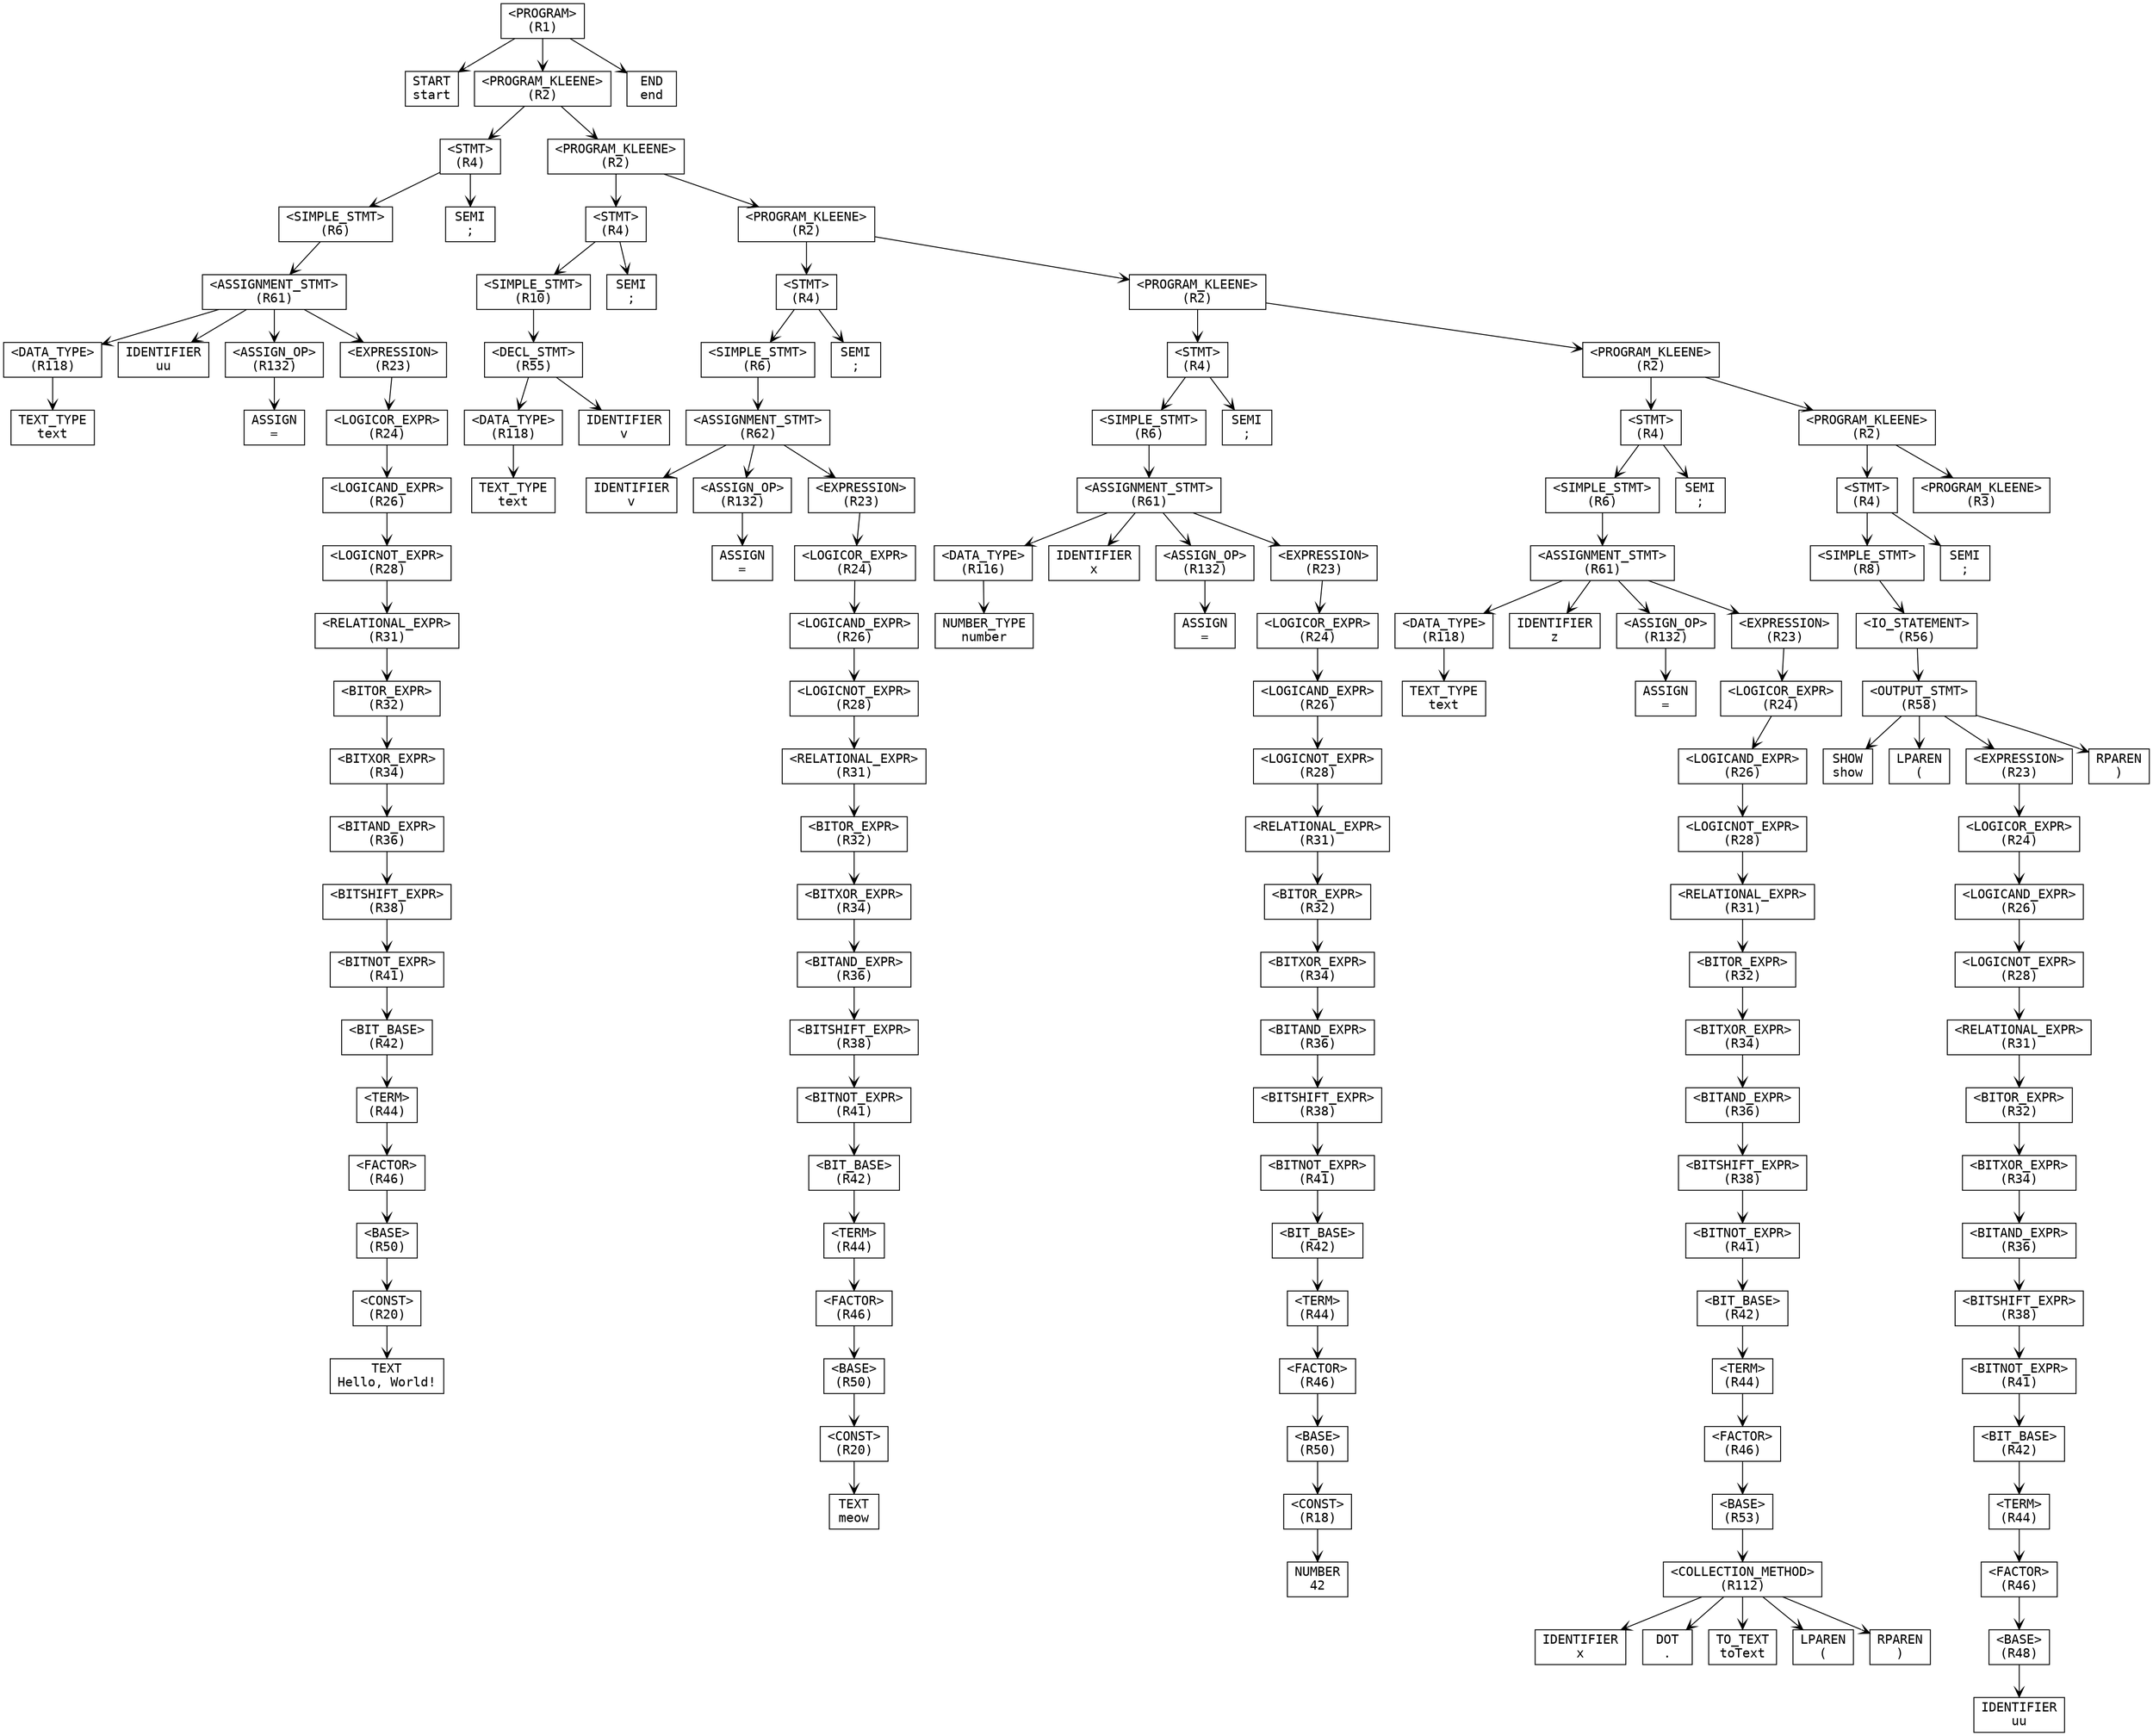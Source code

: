 digraph ParseTree {
  node [shape=box, fontname="Courier"];
  edge [arrowhead=vee];
  n2113334364 [label="<PROGRAM>\n(R1)"];
  n1622999186 [label="START\nstart"];
  n2113334364 -> n1622999186;
  n1567919087 [label="<PROGRAM_KLEENE>\n(R2)"];
  n464411039 [label="<STMT>\n(R4)"];
  n444649935 [label="<SIMPLE_STMT>\n(R6)"];
  n424325500 [label="<ASSIGNMENT_STMT>\n(R61)"];
  n1612212809 [label="<DATA_TYPE>\n(R118)"];
  n152282484 [label="TEXT_TYPE\ntext"];
  n1612212809 -> n152282484;
  n424325500 -> n1612212809;
  n352387888 [label="IDENTIFIER\nuu"];
  n424325500 -> n352387888;
  n1502384573 [label="<ASSIGN_OP>\n(R132)"];
  n2053501671 [label="ASSIGN\n="];
  n1502384573 -> n2053501671;
  n424325500 -> n1502384573;
  n1858719962 [label="<EXPRESSION>\n(R23)"];
  n1942767280 [label="<LOGICOR_EXPR>\n(R24)"];
  n1324363789 [label="<LOGICAND_EXPR>\n(R26)"];
  n467075582 [label="<LOGICNOT_EXPR>\n(R28)"];
  n1001938270 [label="<RELATIONAL_EXPR>\n(R31)"];
  n709915999 [label="<BITOR_EXPR>\n(R32)"];
  n1710180416 [label="<BITXOR_EXPR>\n(R34)"];
  n1175743986 [label="<BITAND_EXPR>\n(R36)"];
  n1061132995 [label="<BITSHIFT_EXPR>\n(R38)"];
  n384625398 [label="<BITNOT_EXPR>\n(R41)"];
  n157158691 [label="<BIT_BASE>\n(R42)"];
  n1824557575 [label="<TERM>\n(R44)"];
  n803929310 [label="<FACTOR>\n(R46)"];
  n1579161743 [label="<BASE>\n(R50)"];
  n669921661 [label="<CONST>\n(R20)"];
  n1335232309 [label="TEXT\nHello, World!"];
  n669921661 -> n1335232309;
  n1579161743 -> n669921661;
  n803929310 -> n1579161743;
  n1824557575 -> n803929310;
  n157158691 -> n1824557575;
  n384625398 -> n157158691;
  n1061132995 -> n384625398;
  n1175743986 -> n1061132995;
  n1710180416 -> n1175743986;
  n709915999 -> n1710180416;
  n1001938270 -> n709915999;
  n467075582 -> n1001938270;
  n1324363789 -> n467075582;
  n1942767280 -> n1324363789;
  n1858719962 -> n1942767280;
  n424325500 -> n1858719962;
  n444649935 -> n424325500;
  n464411039 -> n444649935;
  n937561621 [label="SEMI\n;"];
  n464411039 -> n937561621;
  n1567919087 -> n464411039;
  n1767410694 [label="<PROGRAM_KLEENE>\n(R2)"];
  n1072381321 [label="<STMT>\n(R4)"];
  n1086008046 [label="<SIMPLE_STMT>\n(R10)"];
  n1728976458 [label="<DECL_STMT>\n(R55)"];
  n1251712529 [label="<DATA_TYPE>\n(R118)"];
  n746255806 [label="TEXT_TYPE\ntext"];
  n1251712529 -> n746255806;
  n1728976458 -> n1251712529;
  n890193541 [label="IDENTIFIER\nv"];
  n1728976458 -> n890193541;
  n1086008046 -> n1728976458;
  n1072381321 -> n1086008046;
  n581216808 [label="SEMI\n;"];
  n1072381321 -> n581216808;
  n1767410694 -> n1072381321;
  n886686587 [label="<PROGRAM_KLEENE>\n(R2)"];
  n1341458267 [label="<STMT>\n(R4)"];
  n88910 [label="<SIMPLE_STMT>\n(R6)"];
  n124998796 [label="<ASSIGNMENT_STMT>\n(R62)"];
  n2110491906 [label="IDENTIFIER\nv"];
  n124998796 -> n2110491906;
  n451121727 [label="<ASSIGN_OP>\n(R132)"];
  n280129798 [label="ASSIGN\n="];
  n451121727 -> n280129798;
  n124998796 -> n451121727;
  n234393768 [label="<EXPRESSION>\n(R23)"];
  n746241928 [label="<LOGICOR_EXPR>\n(R24)"];
  n713994834 [label="<LOGICAND_EXPR>\n(R26)"];
  n691522628 [label="<LOGICNOT_EXPR>\n(R28)"];
  n1610839066 [label="<RELATIONAL_EXPR>\n(R31)"];
  n435949933 [label="<BITOR_EXPR>\n(R32)"];
  n1186937890 [label="<BITXOR_EXPR>\n(R34)"];
  n1375575389 [label="<BITAND_EXPR>\n(R36)"];
  n715489500 [label="<BITSHIFT_EXPR>\n(R38)"];
  n1403751324 [label="<BITNOT_EXPR>\n(R41)"];
  n1825240039 [label="<BIT_BASE>\n(R42)"];
  n1373674582 [label="<TERM>\n(R44)"];
  n1464161750 [label="<FACTOR>\n(R46)"];
  n1488831433 [label="<BASE>\n(R50)"];
  n1674794738 [label="<CONST>\n(R20)"];
  n914650354 [label="TEXT\nmeow"];
  n1674794738 -> n914650354;
  n1488831433 -> n1674794738;
  n1464161750 -> n1488831433;
  n1373674582 -> n1464161750;
  n1825240039 -> n1373674582;
  n1403751324 -> n1825240039;
  n715489500 -> n1403751324;
  n1375575389 -> n715489500;
  n1186937890 -> n1375575389;
  n435949933 -> n1186937890;
  n1610839066 -> n435949933;
  n691522628 -> n1610839066;
  n713994834 -> n691522628;
  n746241928 -> n713994834;
  n234393768 -> n746241928;
  n124998796 -> n234393768;
  n88910 -> n124998796;
  n1341458267 -> n88910;
  n1259502609 [label="SEMI\n;"];
  n1341458267 -> n1259502609;
  n886686587 -> n1341458267;
  n2097634609 [label="<PROGRAM_KLEENE>\n(R2)"];
  n77258917 [label="<STMT>\n(R4)"];
  n296494880 [label="<SIMPLE_STMT>\n(R6)"];
  n1233527792 [label="<ASSIGNMENT_STMT>\n(R61)"];
  n246350116 [label="<DATA_TYPE>\n(R116)"];
  n1575180188 [label="NUMBER_TYPE\nnumber"];
  n246350116 -> n1575180188;
  n1233527792 -> n246350116;
  n755432999 [label="IDENTIFIER\nx"];
  n1233527792 -> n755432999;
  n1432867284 [label="<ASSIGN_OP>\n(R132)"];
  n599219325 [label="ASSIGN\n="];
  n1432867284 -> n599219325;
  n1233527792 -> n1432867284;
  n1680846880 [label="<EXPRESSION>\n(R23)"];
  n2118294852 [label="<LOGICOR_EXPR>\n(R24)"];
  n364907049 [label="<LOGICAND_EXPR>\n(R26)"];
  n202238040 [label="<LOGICNOT_EXPR>\n(R28)"];
  n356181833 [label="<RELATIONAL_EXPR>\n(R31)"];
  n2147020823 [label="<BITOR_EXPR>\n(R32)"];
  n1786522755 [label="<BITXOR_EXPR>\n(R34)"];
  n164644540 [label="<BITAND_EXPR>\n(R36)"];
  n1259534432 [label="<BITSHIFT_EXPR>\n(R38)"];
  n1943191901 [label="<BITNOT_EXPR>\n(R41)"];
  n2017588112 [label="<BIT_BASE>\n(R42)"];
  n1940897666 [label="<TERM>\n(R44)"];
  n799185007 [label="<FACTOR>\n(R46)"];
  n1243577583 [label="<BASE>\n(R50)"];
  n1035324239 [label="<CONST>\n(R18)"];
  n870850772 [label="NUMBER\n42"];
  n1035324239 -> n870850772;
  n1243577583 -> n1035324239;
  n799185007 -> n1243577583;
  n1940897666 -> n799185007;
  n2017588112 -> n1940897666;
  n1943191901 -> n2017588112;
  n1259534432 -> n1943191901;
  n164644540 -> n1259534432;
  n1786522755 -> n164644540;
  n2147020823 -> n1786522755;
  n356181833 -> n2147020823;
  n202238040 -> n356181833;
  n364907049 -> n202238040;
  n2118294852 -> n364907049;
  n1680846880 -> n2118294852;
  n1233527792 -> n1680846880;
  n296494880 -> n1233527792;
  n77258917 -> n296494880;
  n137541414 [label="SEMI\n;"];
  n77258917 -> n137541414;
  n2097634609 -> n77258917;
  n972769995 [label="<PROGRAM_KLEENE>\n(R2)"];
  n705106184 [label="<STMT>\n(R4)"];
  n1478195740 [label="<SIMPLE_STMT>\n(R6)"];
  n1158507966 [label="<ASSIGNMENT_STMT>\n(R61)"];
  n641981126 [label="<DATA_TYPE>\n(R118)"];
  n886968407 [label="TEXT_TYPE\ntext"];
  n641981126 -> n886968407;
  n1158507966 -> n641981126;
  n924211018 [label="IDENTIFIER\nz"];
  n1158507966 -> n924211018;
  n425245835 [label="<ASSIGN_OP>\n(R132)"];
  n561369228 [label="ASSIGN\n="];
  n425245835 -> n561369228;
  n1158507966 -> n425245835;
  n1701650525 [label="<EXPRESSION>\n(R23)"];
  n1623492541 [label="<LOGICOR_EXPR>\n(R24)"];
  n1009046474 [label="<LOGICAND_EXPR>\n(R26)"];
  n861574514 [label="<LOGICNOT_EXPR>\n(R28)"];
  n1060709516 [label="<RELATIONAL_EXPR>\n(R31)"];
  n2072290745 [label="<BITOR_EXPR>\n(R32)"];
  n1629782912 [label="<BITXOR_EXPR>\n(R34)"];
  n112356307 [label="<BITAND_EXPR>\n(R36)"];
  n1893278413 [label="<BITSHIFT_EXPR>\n(R38)"];
  n783218690 [label="<BITNOT_EXPR>\n(R41)"];
  n1800619732 [label="<BIT_BASE>\n(R42)"];
  n2125087902 [label="<TERM>\n(R44)"];
  n1197268684 [label="<FACTOR>\n(R46)"];
  n510345421 [label="<BASE>\n(R53)"];
  n1870647346 [label="<COLLECTION_METHOD>\n(R112)"];
  n1130231799 [label="IDENTIFIER\nx"];
  n1870647346 -> n1130231799;
  n1658252270 [label="DOT\n."];
  n1870647346 -> n1658252270;
  n645898833 [label="TO_TEXT\ntoText"];
  n1870647346 -> n645898833;
  n932186348 [label="LPAREN\n("];
  n1870647346 -> n932186348;
  n467579814 [label="RPAREN\n)"];
  n1870647346 -> n467579814;
  n510345421 -> n1870647346;
  n1197268684 -> n510345421;
  n2125087902 -> n1197268684;
  n1800619732 -> n2125087902;
  n783218690 -> n1800619732;
  n1893278413 -> n783218690;
  n112356307 -> n1893278413;
  n1629782912 -> n112356307;
  n2072290745 -> n1629782912;
  n1060709516 -> n2072290745;
  n861574514 -> n1060709516;
  n1009046474 -> n861574514;
  n1623492541 -> n1009046474;
  n1701650525 -> n1623492541;
  n1158507966 -> n1701650525;
  n1478195740 -> n1158507966;
  n705106184 -> n1478195740;
  n1317184168 [label="SEMI\n;"];
  n705106184 -> n1317184168;
  n972769995 -> n705106184;
  n364182531 [label="<PROGRAM_KLEENE>\n(R2)"];
  n575951153 [label="<STMT>\n(R4)"];
  n1291421022 [label="<SIMPLE_STMT>\n(R8)"];
  n397801867 [label="<IO_STATEMENT>\n(R56)"];
  n634608538 [label="<OUTPUT_STMT>\n(R58)"];
  n621693896 [label="SHOW\nshow"];
  n634608538 -> n621693896;
  n626915650 [label="LPAREN\n("];
  n634608538 -> n626915650;
  n488383939 [label="<EXPRESSION>\n(R23)"];
  n573350513 [label="<LOGICOR_EXPR>\n(R24)"];
  n1974205943 [label="<LOGICAND_EXPR>\n(R26)"];
  n1073126889 [label="<LOGICNOT_EXPR>\n(R28)"];
  n1127781865 [label="<RELATIONAL_EXPR>\n(R31)"];
  n71342293 [label="<BITOR_EXPR>\n(R32)"];
  n783190511 [label="<BITXOR_EXPR>\n(R34)"];
  n624705542 [label="<BITAND_EXPR>\n(R36)"];
  n581705365 [label="<BITSHIFT_EXPR>\n(R38)"];
  n581614629 [label="<BITNOT_EXPR>\n(R41)"];
  n2014423150 [label="<BIT_BASE>\n(R42)"];
  n1063971610 [label="<TERM>\n(R44)"];
  n2112881364 [label="<FACTOR>\n(R46)"];
  n181191387 [label="<BASE>\n(R48)"];
  n2137741620 [label="IDENTIFIER\nuu"];
  n181191387 -> n2137741620;
  n2112881364 -> n181191387;
  n1063971610 -> n2112881364;
  n2014423150 -> n1063971610;
  n581614629 -> n2014423150;
  n581705365 -> n581614629;
  n624705542 -> n581705365;
  n783190511 -> n624705542;
  n71342293 -> n783190511;
  n1127781865 -> n71342293;
  n1073126889 -> n1127781865;
  n1974205943 -> n1073126889;
  n573350513 -> n1974205943;
  n488383939 -> n573350513;
  n634608538 -> n488383939;
  n389111800 [label="RPAREN\n)"];
  n634608538 -> n389111800;
  n397801867 -> n634608538;
  n1291421022 -> n397801867;
  n575951153 -> n1291421022;
  n1789532520 [label="SEMI\n;"];
  n575951153 -> n1789532520;
  n364182531 -> n575951153;
  n110941436 [label="<PROGRAM_KLEENE>\n(R3)"];
  n364182531 -> n110941436;
  n972769995 -> n364182531;
  n2097634609 -> n972769995;
  n886686587 -> n2097634609;
  n1767410694 -> n886686587;
  n1567919087 -> n1767410694;
  n2113334364 -> n1567919087;
  n589012962 [label="END\nend"];
  n2113334364 -> n589012962;
}